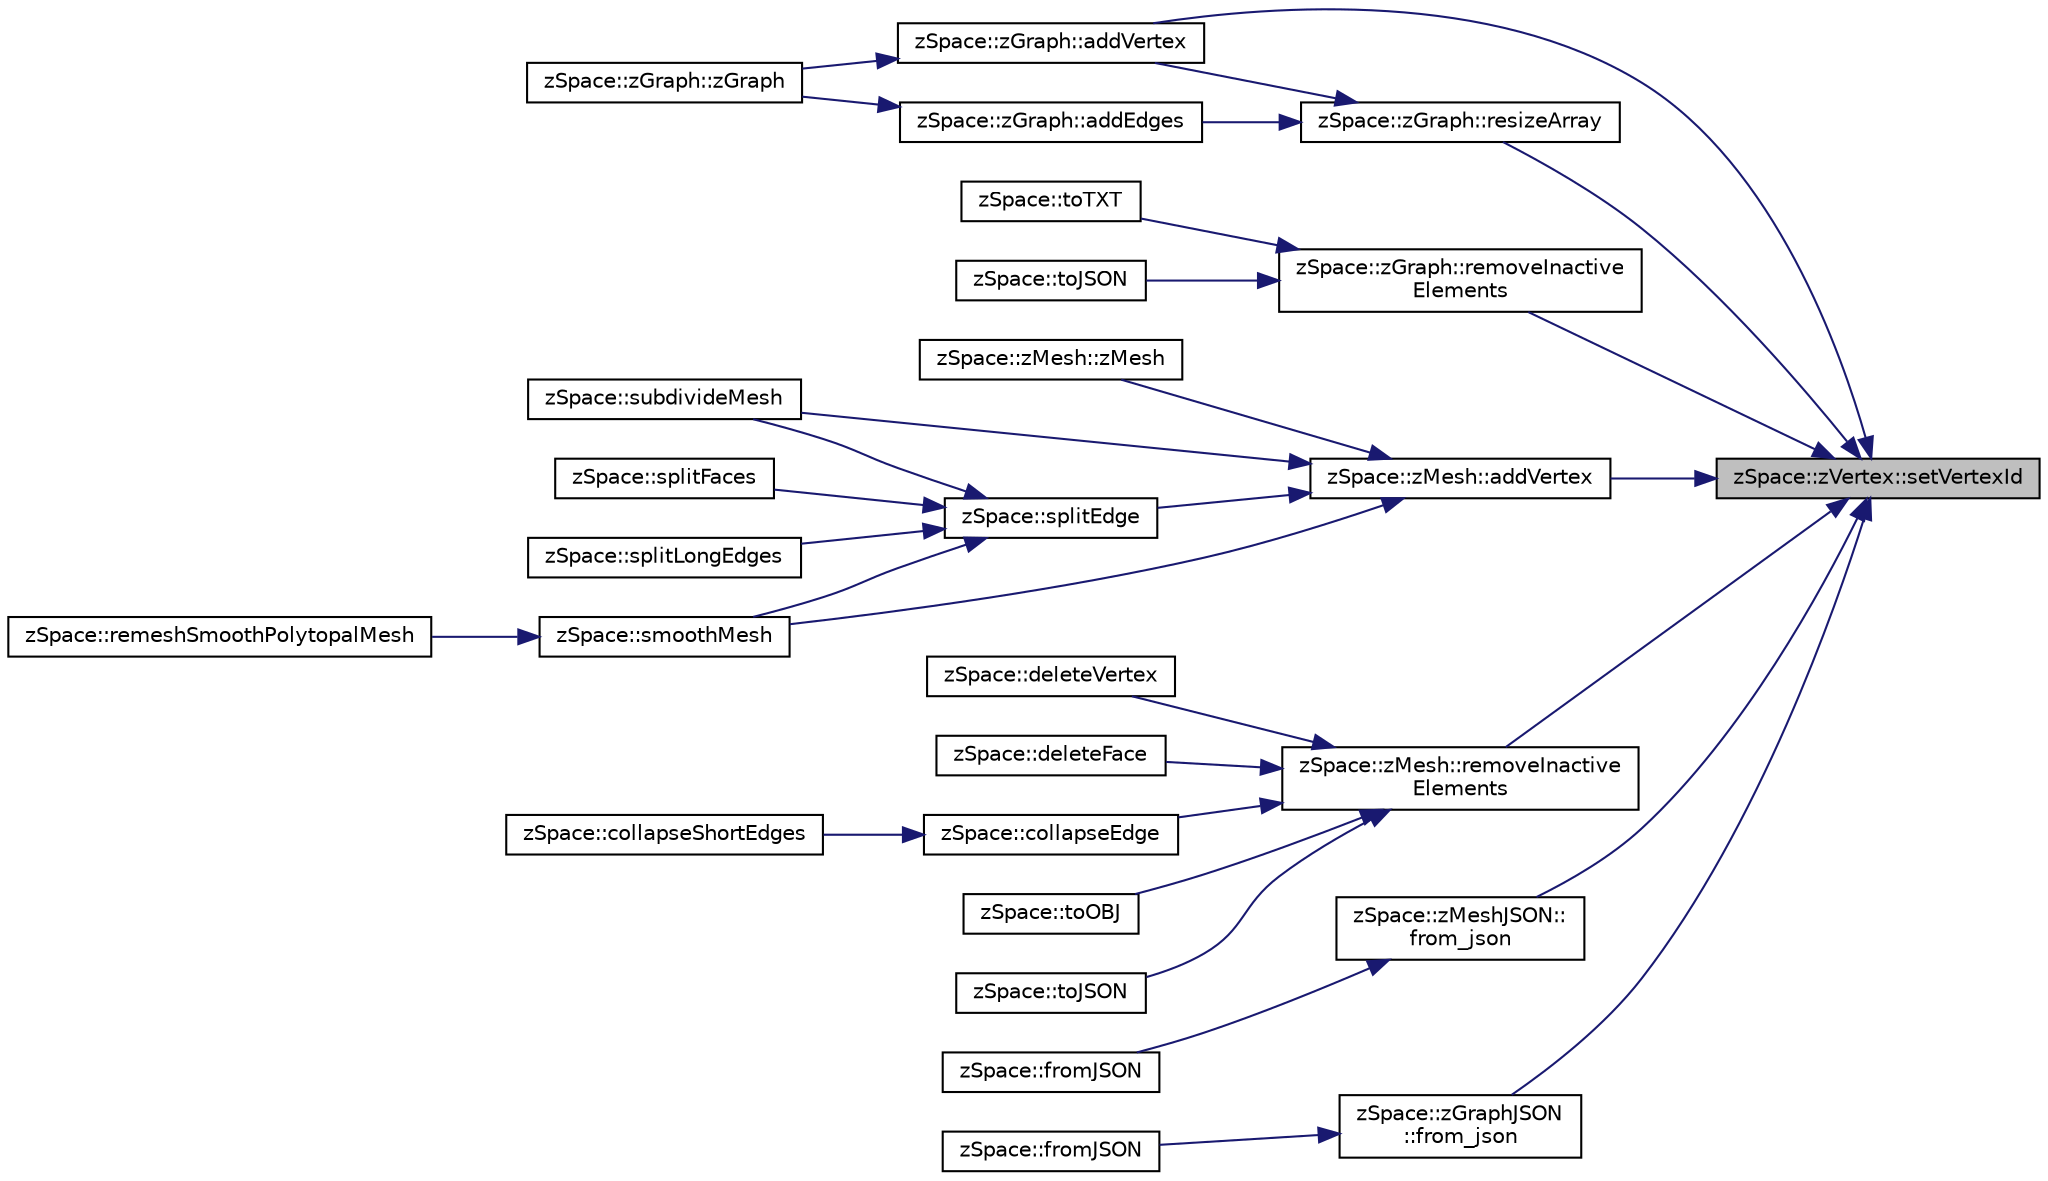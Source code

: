 digraph "zSpace::zVertex::setVertexId"
{
 // LATEX_PDF_SIZE
  edge [fontname="Helvetica",fontsize="10",labelfontname="Helvetica",labelfontsize="10"];
  node [fontname="Helvetica",fontsize="10",shape=record];
  rankdir="RL";
  Node194 [label="zSpace::zVertex::setVertexId",height=0.2,width=0.4,color="black", fillcolor="grey75", style="filled", fontcolor="black",tooltip="This method sets the vertexId of current zVertex to the the input value."];
  Node194 -> Node195 [dir="back",color="midnightblue",fontsize="10",style="solid",fontname="Helvetica"];
  Node195 [label="zSpace::zGraph::addVertex",height=0.2,width=0.4,color="black", fillcolor="white", style="filled",URL="$classz_space_1_1z_graph.html#acf5cd0b78050f671984cfc4341de8b32",tooltip="This method adds a vertex to the vertices array."];
  Node195 -> Node196 [dir="back",color="midnightblue",fontsize="10",style="solid",fontname="Helvetica"];
  Node196 [label="zSpace::zGraph::zGraph",height=0.2,width=0.4,color="black", fillcolor="white", style="filled",URL="$classz_space_1_1z_graph.html#a7a53b68f1efa596293b85259464cf3ff",tooltip="Overloaded constructor."];
  Node194 -> Node197 [dir="back",color="midnightblue",fontsize="10",style="solid",fontname="Helvetica"];
  Node197 [label="zSpace::zGraph::resizeArray",height=0.2,width=0.4,color="black", fillcolor="white", style="filled",URL="$classz_space_1_1z_graph.html#a8b28611b85ceff8555b9230e3af6f47a",tooltip="This method resizes the array connected with the input type to the specified newSize."];
  Node197 -> Node195 [dir="back",color="midnightblue",fontsize="10",style="solid",fontname="Helvetica"];
  Node197 -> Node198 [dir="back",color="midnightblue",fontsize="10",style="solid",fontname="Helvetica"];
  Node198 [label="zSpace::zGraph::addEdges",height=0.2,width=0.4,color="black", fillcolor="white", style="filled",URL="$classz_space_1_1z_graph.html#a821941b26e312ab5015ae34fecbd43b3",tooltip="This method adds an edge and its symmetry edge to the edges array."];
  Node198 -> Node196 [dir="back",color="midnightblue",fontsize="10",style="solid",fontname="Helvetica"];
  Node194 -> Node199 [dir="back",color="midnightblue",fontsize="10",style="solid",fontname="Helvetica"];
  Node199 [label="zSpace::zGraph::removeInactive\lElements",height=0.2,width=0.4,color="black", fillcolor="white", style="filled",URL="$classz_space_1_1z_graph.html#afdd947e992fda2487ef6a5a3487d9e6b",tooltip="This method removes inactive elements from the array connected with the input type."];
  Node199 -> Node200 [dir="back",color="midnightblue",fontsize="10",style="solid",fontname="Helvetica"];
  Node200 [label="zSpace::toTXT",height=0.2,width=0.4,color="black", fillcolor="white", style="filled",URL="$group__z_i_o___graph.html#ga6578d361dabd565a48e2093a80e6f8b6",tooltip="This method exports zGraph to a TXT file format."];
  Node199 -> Node201 [dir="back",color="midnightblue",fontsize="10",style="solid",fontname="Helvetica"];
  Node201 [label="zSpace::toJSON",height=0.2,width=0.4,color="black", fillcolor="white", style="filled",URL="$group__z_i_o___graph.html#gac49cfef1063731952f6decc21775c747",tooltip="This method exports zGraph to a JSON file format using JSON Modern Library."];
  Node194 -> Node202 [dir="back",color="midnightblue",fontsize="10",style="solid",fontname="Helvetica"];
  Node202 [label="zSpace::zMesh::addVertex",height=0.2,width=0.4,color="black", fillcolor="white", style="filled",URL="$classz_space_1_1z_mesh.html#a4f1e58811274fba10eb3bd6abf29b860",tooltip="This method adds a vertex to the vertices array."];
  Node202 -> Node203 [dir="back",color="midnightblue",fontsize="10",style="solid",fontname="Helvetica"];
  Node203 [label="zSpace::zMesh::zMesh",height=0.2,width=0.4,color="black", fillcolor="white", style="filled",URL="$classz_space_1_1z_mesh.html#a127de8a508706826cc4a537ad7a1cc9c",tooltip="Overloaded constructor."];
  Node202 -> Node204 [dir="back",color="midnightblue",fontsize="10",style="solid",fontname="Helvetica"];
  Node204 [label="zSpace::splitEdge",height=0.2,width=0.4,color="black", fillcolor="white", style="filled",URL="$group__z_mesh_modifiers.html#gae7cb2380ed0e9717421bf19db5817cd6",tooltip="This method splits an edge and inserts a vertex along the edge at the input factor."];
  Node204 -> Node205 [dir="back",color="midnightblue",fontsize="10",style="solid",fontname="Helvetica"];
  Node205 [label="zSpace::splitFaces",height=0.2,width=0.4,color="black", fillcolor="white", style="filled",URL="$group__z_mesh_modifiers.html#gaeda022d590a10b38c94e75bc0e278d80",tooltip="This method splits a set of edges and faces of a mesh in a continuous manner."];
  Node204 -> Node206 [dir="back",color="midnightblue",fontsize="10",style="solid",fontname="Helvetica"];
  Node206 [label="zSpace::subdivideMesh",height=0.2,width=0.4,color="black", fillcolor="white", style="filled",URL="$group__z_mesh_modifiers.html#ga8c3af5dd0f40d6f82fd23ceead47dc64",tooltip="This method subdivides all the faces and edges of the mesh."];
  Node204 -> Node207 [dir="back",color="midnightblue",fontsize="10",style="solid",fontname="Helvetica"];
  Node207 [label="zSpace::smoothMesh",height=0.2,width=0.4,color="black", fillcolor="white", style="filled",URL="$group__z_mesh_modifiers.html#ga41f9be96453c21ac7b33b2991c284775",tooltip="This method applies Catmull-Clark subdivision to the mesh."];
  Node207 -> Node208 [dir="back",color="midnightblue",fontsize="10",style="solid",fontname="Helvetica"];
  Node208 [label="zSpace::remeshSmoothPolytopalMesh",height=0.2,width=0.4,color="black", fillcolor="white", style="filled",URL="$group__z_polytopal.html#ga5dd7e372cf8287c0434778b2e58d41f1",tooltip="This method remeshes the smoothed polytopal mesh to have rulings in ony one direction."];
  Node204 -> Node209 [dir="back",color="midnightblue",fontsize="10",style="solid",fontname="Helvetica"];
  Node209 [label="zSpace::splitLongEdges",height=0.2,width=0.4,color="black", fillcolor="white", style="filled",URL="$group__z_mesh_modifiers.html#gad707c82ae843ee9aa108c078161881ca",tooltip="This method splits an edge longer than the given input value at its midpoint and triangulates the mes..."];
  Node202 -> Node206 [dir="back",color="midnightblue",fontsize="10",style="solid",fontname="Helvetica"];
  Node202 -> Node207 [dir="back",color="midnightblue",fontsize="10",style="solid",fontname="Helvetica"];
  Node194 -> Node210 [dir="back",color="midnightblue",fontsize="10",style="solid",fontname="Helvetica"];
  Node210 [label="zSpace::zMesh::removeInactive\lElements",height=0.2,width=0.4,color="black", fillcolor="white", style="filled",URL="$classz_space_1_1z_mesh.html#ab21d59eecb169921b427a7e766d47aa5",tooltip="This method removes inactive elements from the array connected with the input type."];
  Node210 -> Node211 [dir="back",color="midnightblue",fontsize="10",style="solid",fontname="Helvetica"];
  Node211 [label="zSpace::deleteVertex",height=0.2,width=0.4,color="black", fillcolor="white", style="filled",URL="$group__z_mesh_modifiers.html#ga20644ac4933b8ae055b0eb47a9df8420",tooltip="This method deletes the mesh vertex given by the input vertex index."];
  Node210 -> Node212 [dir="back",color="midnightblue",fontsize="10",style="solid",fontname="Helvetica"];
  Node212 [label="zSpace::deleteFace",height=0.2,width=0.4,color="black", fillcolor="white", style="filled",URL="$group__z_mesh_modifiers.html#ga24ab0fcd418ba91e387838fdc4711787",tooltip="This method deletes the mesh face given by the input face index."];
  Node210 -> Node213 [dir="back",color="midnightblue",fontsize="10",style="solid",fontname="Helvetica"];
  Node213 [label="zSpace::collapseEdge",height=0.2,width=0.4,color="black", fillcolor="white", style="filled",URL="$group__z_mesh_modifiers.html#ga77533a4e95924fa8c030ba013eef1ec6",tooltip="This method collapses an edge into a vertex."];
  Node213 -> Node214 [dir="back",color="midnightblue",fontsize="10",style="solid",fontname="Helvetica"];
  Node214 [label="zSpace::collapseShortEdges",height=0.2,width=0.4,color="black", fillcolor="white", style="filled",URL="$group__z_mesh_modifiers.html#ga14350e97740cec4f835125fb286fc071",tooltip="This method collapses an edge shorter than the given minimum edge length value if the collapsing does..."];
  Node210 -> Node215 [dir="back",color="midnightblue",fontsize="10",style="solid",fontname="Helvetica"];
  Node215 [label="zSpace::toOBJ",height=0.2,width=0.4,color="black", fillcolor="white", style="filled",URL="$group__z_i_o___mesh.html#ga56d1123fee7864f1a5da2f740b9e589d",tooltip="This method exports zMesh as an OBJ file."];
  Node210 -> Node216 [dir="back",color="midnightblue",fontsize="10",style="solid",fontname="Helvetica"];
  Node216 [label="zSpace::toJSON",height=0.2,width=0.4,color="black", fillcolor="white", style="filled",URL="$group__z_i_o___mesh.html#ga6fccda275363a86353d2750673122d6f",tooltip="This method exports zMesh to a JSON file format using JSON Modern Library."];
  Node194 -> Node217 [dir="back",color="midnightblue",fontsize="10",style="solid",fontname="Helvetica"];
  Node217 [label="zSpace::zMeshJSON::\lfrom_json",height=0.2,width=0.4,color="black", fillcolor="white", style="filled",URL="$classz_space_1_1z_mesh_j_s_o_n.html#a50e0cbaadd094cf4f26179cdf23b9464",tooltip="This method creates the HE data structure from JSON file using JSON Modern Library."];
  Node217 -> Node218 [dir="back",color="midnightblue",fontsize="10",style="solid",fontname="Helvetica"];
  Node218 [label="zSpace::fromJSON",height=0.2,width=0.4,color="black", fillcolor="white", style="filled",URL="$group__z_i_o___mesh.html#gad2f07c6da97272b61502c6fab57d83b0",tooltip="This method imports zMesh from a JSON file format using JSON Modern Library."];
  Node194 -> Node219 [dir="back",color="midnightblue",fontsize="10",style="solid",fontname="Helvetica"];
  Node219 [label="zSpace::zGraphJSON\l::from_json",height=0.2,width=0.4,color="black", fillcolor="white", style="filled",URL="$classz_space_1_1z_graph_j_s_o_n.html#ad6e1e17a5c3bd52b4433439f13a4b3a4",tooltip="This method creates the zGraph from JSON file using JSON Modern Library."];
  Node219 -> Node220 [dir="back",color="midnightblue",fontsize="10",style="solid",fontname="Helvetica"];
  Node220 [label="zSpace::fromJSON",height=0.2,width=0.4,color="black", fillcolor="white", style="filled",URL="$group__z_i_o___graph.html#ga72f18c5d3de0d92bea72ed214d7ba159",tooltip="This method imports zGraph from a JSON file format using JSON Modern Library."];
}
